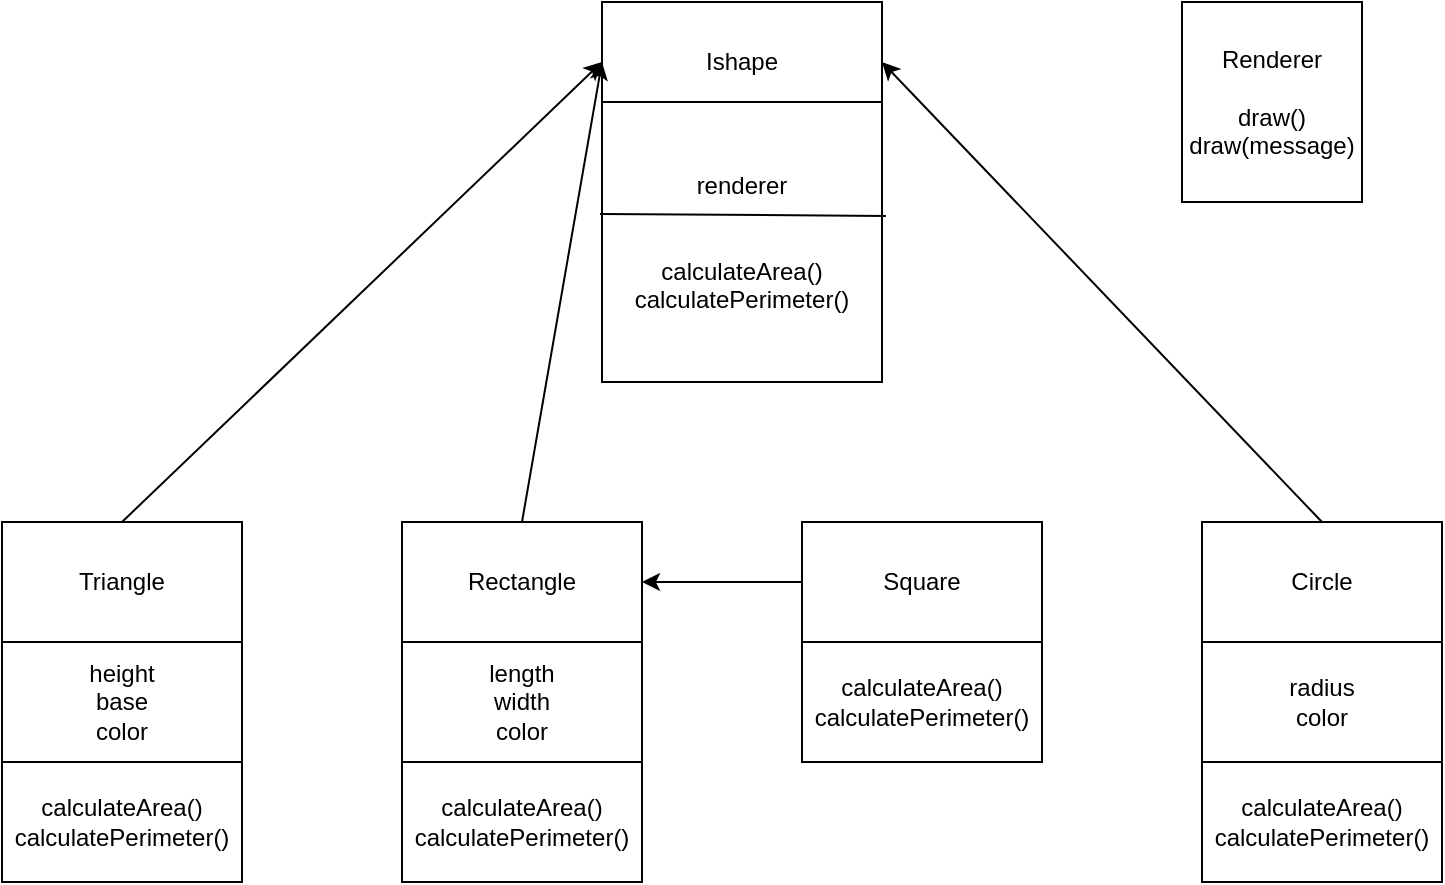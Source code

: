 <mxfile version="20.1.1"><diagram id="_vHnljzD8Ebjq65aOTPd" name="Page-1"><mxGraphModel dx="782" dy="454" grid="1" gridSize="10" guides="1" tooltips="1" connect="1" arrows="1" fold="1" page="1" pageScale="1" pageWidth="827" pageHeight="1169" math="0" shadow="0"><root><mxCell id="0"/><mxCell id="1" parent="0"/><mxCell id="UdbZIxHfmegyndGZhom9-1" value="Ishape" style="rounded=0;whiteSpace=wrap;html=1;" parent="1" vertex="1"><mxGeometry x="380" y="30" width="140" height="60" as="geometry"/></mxCell><mxCell id="UdbZIxHfmegyndGZhom9-2" value="Triangle" style="rounded=0;whiteSpace=wrap;html=1;" parent="1" vertex="1"><mxGeometry x="80" y="290" width="120" height="60" as="geometry"/></mxCell><mxCell id="UdbZIxHfmegyndGZhom9-3" value="Rectangle" style="rounded=0;whiteSpace=wrap;html=1;" parent="1" vertex="1"><mxGeometry x="280" y="290" width="120" height="60" as="geometry"/></mxCell><mxCell id="UdbZIxHfmegyndGZhom9-4" value="Square" style="rounded=0;whiteSpace=wrap;html=1;" parent="1" vertex="1"><mxGeometry x="480" y="290" width="120" height="60" as="geometry"/></mxCell><mxCell id="UdbZIxHfmegyndGZhom9-5" value="Circle" style="rounded=0;whiteSpace=wrap;html=1;" parent="1" vertex="1"><mxGeometry x="680" y="290" width="120" height="60" as="geometry"/></mxCell><mxCell id="UdbZIxHfmegyndGZhom9-6" value="" style="endArrow=classic;html=1;rounded=0;exitX=0.5;exitY=0;exitDx=0;exitDy=0;entryX=0;entryY=0.5;entryDx=0;entryDy=0;" parent="1" source="UdbZIxHfmegyndGZhom9-2" target="UdbZIxHfmegyndGZhom9-1" edge="1"><mxGeometry width="50" height="50" relative="1" as="geometry"><mxPoint x="450" y="260" as="sourcePoint"/><mxPoint x="500" y="210" as="targetPoint"/></mxGeometry></mxCell><mxCell id="UdbZIxHfmegyndGZhom9-7" value="" style="endArrow=classic;html=1;rounded=0;exitX=0.5;exitY=0;exitDx=0;exitDy=0;" parent="1" source="UdbZIxHfmegyndGZhom9-3" edge="1"><mxGeometry width="50" height="50" relative="1" as="geometry"><mxPoint x="150" y="210" as="sourcePoint"/><mxPoint x="380" y="60" as="targetPoint"/></mxGeometry></mxCell><mxCell id="UdbZIxHfmegyndGZhom9-8" value="" style="endArrow=classic;html=1;rounded=0;exitX=0;exitY=0.5;exitDx=0;exitDy=0;entryX=1;entryY=0.5;entryDx=0;entryDy=0;" parent="1" source="UdbZIxHfmegyndGZhom9-4" target="UdbZIxHfmegyndGZhom9-3" edge="1"><mxGeometry width="50" height="50" relative="1" as="geometry"><mxPoint x="160" y="310" as="sourcePoint"/><mxPoint x="460" y="200" as="targetPoint"/></mxGeometry></mxCell><mxCell id="UdbZIxHfmegyndGZhom9-9" value="" style="endArrow=classic;html=1;rounded=0;exitX=0.5;exitY=0;exitDx=0;exitDy=0;entryX=1;entryY=0.5;entryDx=0;entryDy=0;" parent="1" source="UdbZIxHfmegyndGZhom9-5" target="UdbZIxHfmegyndGZhom9-1" edge="1"><mxGeometry width="50" height="50" relative="1" as="geometry"><mxPoint x="170" y="230" as="sourcePoint"/><mxPoint x="440" y="100" as="targetPoint"/></mxGeometry></mxCell><mxCell id="UdbZIxHfmegyndGZhom9-10" value="height&lt;br&gt;base&lt;br&gt;color" style="rounded=0;whiteSpace=wrap;html=1;" parent="1" vertex="1"><mxGeometry x="80" y="350" width="120" height="60" as="geometry"/></mxCell><mxCell id="UdbZIxHfmegyndGZhom9-11" value="calculateArea()&lt;br&gt;calculatePerimeter()" style="rounded=0;whiteSpace=wrap;html=1;" parent="1" vertex="1"><mxGeometry x="80" y="410" width="120" height="60" as="geometry"/></mxCell><mxCell id="UdbZIxHfmegyndGZhom9-12" value="length&lt;br&gt;width&lt;br&gt;color" style="rounded=0;whiteSpace=wrap;html=1;" parent="1" vertex="1"><mxGeometry x="280" y="350" width="120" height="60" as="geometry"/></mxCell><mxCell id="UdbZIxHfmegyndGZhom9-13" value="calculateArea()&lt;br&gt;calculatePerimeter()" style="rounded=0;whiteSpace=wrap;html=1;" parent="1" vertex="1"><mxGeometry x="280" y="410" width="120" height="60" as="geometry"/></mxCell><mxCell id="UdbZIxHfmegyndGZhom9-14" value="renderer&lt;br&gt;&lt;br&gt;&lt;br&gt;calculateArea()&lt;br&gt;calculatePerimeter()" style="rounded=0;whiteSpace=wrap;html=1;" parent="1" vertex="1"><mxGeometry x="380" y="80" width="140" height="140" as="geometry"/></mxCell><mxCell id="UdbZIxHfmegyndGZhom9-15" value="radius&lt;br&gt;color" style="rounded=0;whiteSpace=wrap;html=1;" parent="1" vertex="1"><mxGeometry x="680" y="350" width="120" height="60" as="geometry"/></mxCell><mxCell id="UdbZIxHfmegyndGZhom9-16" value="calculateArea()&lt;br&gt;calculatePerimeter()" style="rounded=0;whiteSpace=wrap;html=1;" parent="1" vertex="1"><mxGeometry x="680" y="410" width="120" height="60" as="geometry"/></mxCell><mxCell id="zc68gXy4qx-QO1Gtl2g3-1" value="calculateArea()&lt;br&gt;calculatePerimeter()" style="rounded=0;whiteSpace=wrap;html=1;" parent="1" vertex="1"><mxGeometry x="480" y="350" width="120" height="60" as="geometry"/></mxCell><mxCell id="oNTLgnxjQpXN-IdZLvDV-1" value="Renderer&lt;br&gt;&lt;br&gt;draw()&lt;br&gt;draw(message)" style="rounded=0;whiteSpace=wrap;html=1;" vertex="1" parent="1"><mxGeometry x="670" y="30" width="90" height="100" as="geometry"/></mxCell><mxCell id="oNTLgnxjQpXN-IdZLvDV-3" value="" style="endArrow=none;html=1;rounded=0;exitX=-0.007;exitY=0.4;exitDx=0;exitDy=0;exitPerimeter=0;entryX=1.014;entryY=0.407;entryDx=0;entryDy=0;entryPerimeter=0;" edge="1" parent="1" source="UdbZIxHfmegyndGZhom9-14" target="UdbZIxHfmegyndGZhom9-14"><mxGeometry width="50" height="50" relative="1" as="geometry"><mxPoint x="380" y="220" as="sourcePoint"/><mxPoint x="430" y="170" as="targetPoint"/></mxGeometry></mxCell></root></mxGraphModel></diagram></mxfile>